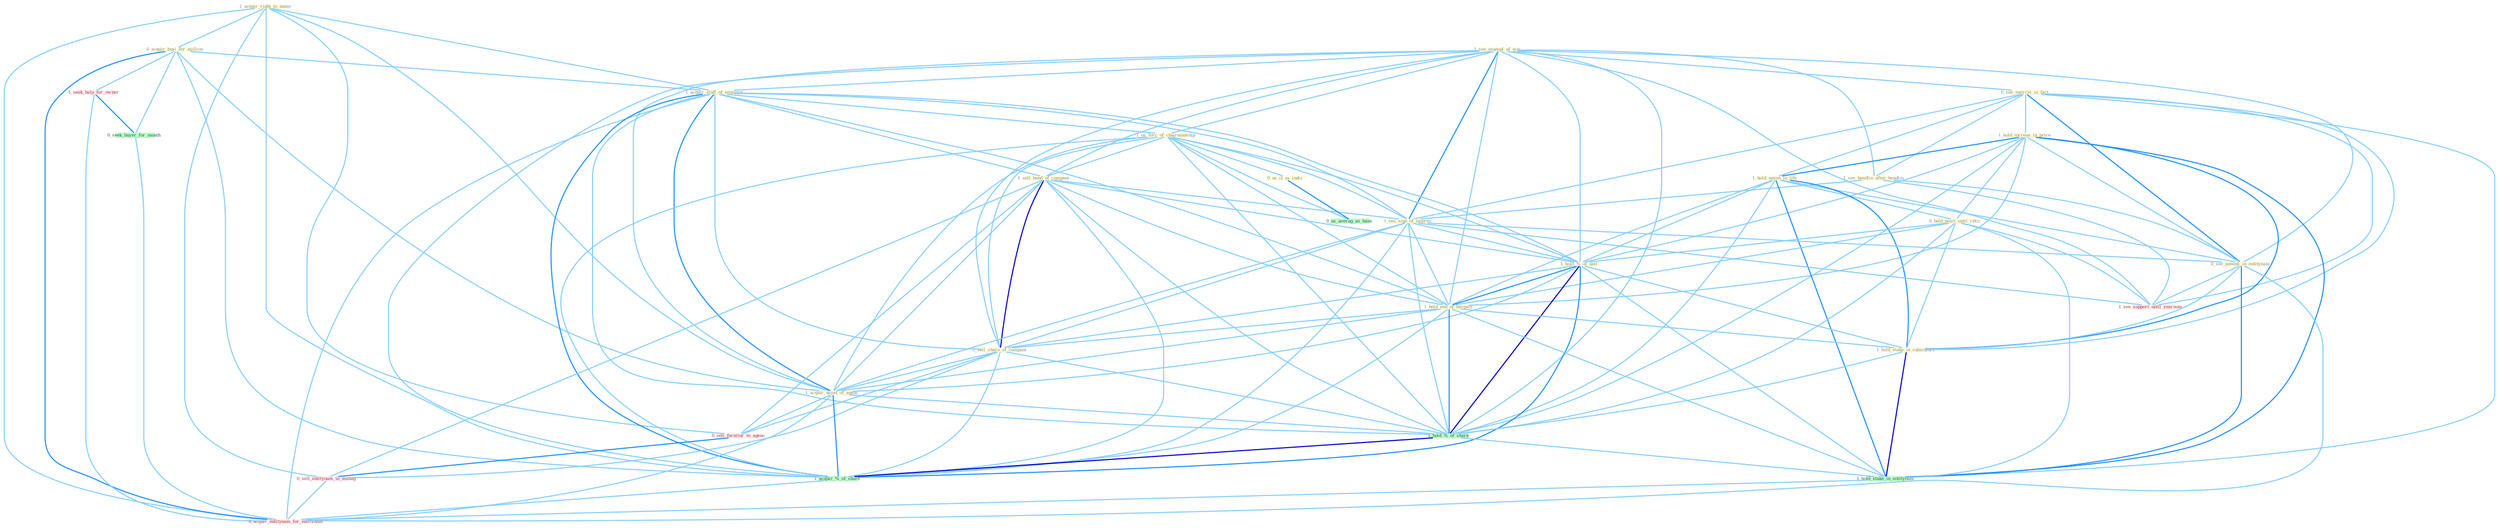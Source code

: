 Graph G{ 
    node
    [shape=polygon,style=filled,width=.5,height=.06,color="#BDFCC9",fixedsize=true,fontsize=4,
    fontcolor="#2f4f4f"];
    {node
    [color="#ffffe0", fontcolor="#8b7d6b"] "1_acquir_right_to_name " "1_see_exampl_of_wai " "0_acquir_busi_for_million " "0_see_exercis_in_fact " "1_acquir_staff_of_employe " "1_see_headlin_after_headlin " "1_us_forc_of_chairmanship " "1_sell_bond_of_compani " "1_hold_increas_in_price " "1_hold_anyon_in_life " "1_see_sign_of_improv " "0_see_potenti_in_entitynam " "0_hold_posit_until_retir " "1_hold_%_of_unit " "1_hold_end_of_bargain " "1_sell_share_of_compani " "0_us_it_as_indic " "1_acquir_asset_of_agenc " "1_hold_stake_in_subsidiari "}
{node [color="#fff0f5", fontcolor="#b22222"] "1_seek_help_for_owner " "1_see_support_until_yearnum " "0_sell_furnitur_to_agenc " "0_sell_entitynam_to_manag " "0_acquir_entitynam_for_entitynam "}
edge [color="#B0E2FF"];

	"1_acquir_right_to_name " -- "0_acquir_busi_for_million " [w="1", color="#87cefa" ];
	"1_acquir_right_to_name " -- "1_acquir_staff_of_employe " [w="1", color="#87cefa" ];
	"1_acquir_right_to_name " -- "1_acquir_asset_of_agenc " [w="1", color="#87cefa" ];
	"1_acquir_right_to_name " -- "1_acquir_%_of_share " [w="1", color="#87cefa" ];
	"1_acquir_right_to_name " -- "0_sell_furnitur_to_agenc " [w="1", color="#87cefa" ];
	"1_acquir_right_to_name " -- "0_sell_entitynam_to_manag " [w="1", color="#87cefa" ];
	"1_acquir_right_to_name " -- "0_acquir_entitynam_for_entitynam " [w="1", color="#87cefa" ];
	"1_see_exampl_of_wai " -- "0_see_exercis_in_fact " [w="1", color="#87cefa" ];
	"1_see_exampl_of_wai " -- "1_acquir_staff_of_employe " [w="1", color="#87cefa" ];
	"1_see_exampl_of_wai " -- "1_see_headlin_after_headlin " [w="1", color="#87cefa" ];
	"1_see_exampl_of_wai " -- "1_us_forc_of_chairmanship " [w="1", color="#87cefa" ];
	"1_see_exampl_of_wai " -- "1_sell_bond_of_compani " [w="1", color="#87cefa" ];
	"1_see_exampl_of_wai " -- "1_see_sign_of_improv " [w="2", color="#1e90ff" , len=0.8];
	"1_see_exampl_of_wai " -- "0_see_potenti_in_entitynam " [w="1", color="#87cefa" ];
	"1_see_exampl_of_wai " -- "1_hold_%_of_unit " [w="1", color="#87cefa" ];
	"1_see_exampl_of_wai " -- "1_hold_end_of_bargain " [w="1", color="#87cefa" ];
	"1_see_exampl_of_wai " -- "1_sell_share_of_compani " [w="1", color="#87cefa" ];
	"1_see_exampl_of_wai " -- "1_acquir_asset_of_agenc " [w="1", color="#87cefa" ];
	"1_see_exampl_of_wai " -- "1_hold_%_of_share " [w="1", color="#87cefa" ];
	"1_see_exampl_of_wai " -- "1_acquir_%_of_share " [w="1", color="#87cefa" ];
	"1_see_exampl_of_wai " -- "1_see_support_until_yearnum " [w="1", color="#87cefa" ];
	"0_acquir_busi_for_million " -- "1_acquir_staff_of_employe " [w="1", color="#87cefa" ];
	"0_acquir_busi_for_million " -- "1_acquir_asset_of_agenc " [w="1", color="#87cefa" ];
	"0_acquir_busi_for_million " -- "1_seek_help_for_owner " [w="1", color="#87cefa" ];
	"0_acquir_busi_for_million " -- "0_seek_buyer_for_month " [w="1", color="#87cefa" ];
	"0_acquir_busi_for_million " -- "1_acquir_%_of_share " [w="1", color="#87cefa" ];
	"0_acquir_busi_for_million " -- "0_acquir_entitynam_for_entitynam " [w="2", color="#1e90ff" , len=0.8];
	"0_see_exercis_in_fact " -- "1_see_headlin_after_headlin " [w="1", color="#87cefa" ];
	"0_see_exercis_in_fact " -- "1_hold_increas_in_price " [w="1", color="#87cefa" ];
	"0_see_exercis_in_fact " -- "1_hold_anyon_in_life " [w="1", color="#87cefa" ];
	"0_see_exercis_in_fact " -- "1_see_sign_of_improv " [w="1", color="#87cefa" ];
	"0_see_exercis_in_fact " -- "0_see_potenti_in_entitynam " [w="2", color="#1e90ff" , len=0.8];
	"0_see_exercis_in_fact " -- "1_hold_stake_in_subsidiari " [w="1", color="#87cefa" ];
	"0_see_exercis_in_fact " -- "1_hold_stake_in_entitynam " [w="1", color="#87cefa" ];
	"0_see_exercis_in_fact " -- "1_see_support_until_yearnum " [w="1", color="#87cefa" ];
	"1_acquir_staff_of_employe " -- "1_us_forc_of_chairmanship " [w="1", color="#87cefa" ];
	"1_acquir_staff_of_employe " -- "1_sell_bond_of_compani " [w="1", color="#87cefa" ];
	"1_acquir_staff_of_employe " -- "1_see_sign_of_improv " [w="1", color="#87cefa" ];
	"1_acquir_staff_of_employe " -- "1_hold_%_of_unit " [w="1", color="#87cefa" ];
	"1_acquir_staff_of_employe " -- "1_hold_end_of_bargain " [w="1", color="#87cefa" ];
	"1_acquir_staff_of_employe " -- "1_sell_share_of_compani " [w="1", color="#87cefa" ];
	"1_acquir_staff_of_employe " -- "1_acquir_asset_of_agenc " [w="2", color="#1e90ff" , len=0.8];
	"1_acquir_staff_of_employe " -- "1_hold_%_of_share " [w="1", color="#87cefa" ];
	"1_acquir_staff_of_employe " -- "1_acquir_%_of_share " [w="2", color="#1e90ff" , len=0.8];
	"1_acquir_staff_of_employe " -- "0_acquir_entitynam_for_entitynam " [w="1", color="#87cefa" ];
	"1_see_headlin_after_headlin " -- "1_see_sign_of_improv " [w="1", color="#87cefa" ];
	"1_see_headlin_after_headlin " -- "0_see_potenti_in_entitynam " [w="1", color="#87cefa" ];
	"1_see_headlin_after_headlin " -- "1_see_support_until_yearnum " [w="1", color="#87cefa" ];
	"1_us_forc_of_chairmanship " -- "1_sell_bond_of_compani " [w="1", color="#87cefa" ];
	"1_us_forc_of_chairmanship " -- "1_see_sign_of_improv " [w="1", color="#87cefa" ];
	"1_us_forc_of_chairmanship " -- "1_hold_%_of_unit " [w="1", color="#87cefa" ];
	"1_us_forc_of_chairmanship " -- "1_hold_end_of_bargain " [w="1", color="#87cefa" ];
	"1_us_forc_of_chairmanship " -- "1_sell_share_of_compani " [w="1", color="#87cefa" ];
	"1_us_forc_of_chairmanship " -- "0_us_it_as_indic " [w="1", color="#87cefa" ];
	"1_us_forc_of_chairmanship " -- "1_acquir_asset_of_agenc " [w="1", color="#87cefa" ];
	"1_us_forc_of_chairmanship " -- "1_hold_%_of_share " [w="1", color="#87cefa" ];
	"1_us_forc_of_chairmanship " -- "1_acquir_%_of_share " [w="1", color="#87cefa" ];
	"1_us_forc_of_chairmanship " -- "0_us_averag_as_base " [w="1", color="#87cefa" ];
	"1_sell_bond_of_compani " -- "1_see_sign_of_improv " [w="1", color="#87cefa" ];
	"1_sell_bond_of_compani " -- "1_hold_%_of_unit " [w="1", color="#87cefa" ];
	"1_sell_bond_of_compani " -- "1_hold_end_of_bargain " [w="1", color="#87cefa" ];
	"1_sell_bond_of_compani " -- "1_sell_share_of_compani " [w="3", color="#0000cd" , len=0.6];
	"1_sell_bond_of_compani " -- "1_acquir_asset_of_agenc " [w="1", color="#87cefa" ];
	"1_sell_bond_of_compani " -- "1_hold_%_of_share " [w="1", color="#87cefa" ];
	"1_sell_bond_of_compani " -- "1_acquir_%_of_share " [w="1", color="#87cefa" ];
	"1_sell_bond_of_compani " -- "0_sell_furnitur_to_agenc " [w="1", color="#87cefa" ];
	"1_sell_bond_of_compani " -- "0_sell_entitynam_to_manag " [w="1", color="#87cefa" ];
	"1_hold_increas_in_price " -- "1_hold_anyon_in_life " [w="2", color="#1e90ff" , len=0.8];
	"1_hold_increas_in_price " -- "0_see_potenti_in_entitynam " [w="1", color="#87cefa" ];
	"1_hold_increas_in_price " -- "0_hold_posit_until_retir " [w="1", color="#87cefa" ];
	"1_hold_increas_in_price " -- "1_hold_%_of_unit " [w="1", color="#87cefa" ];
	"1_hold_increas_in_price " -- "1_hold_end_of_bargain " [w="1", color="#87cefa" ];
	"1_hold_increas_in_price " -- "1_hold_stake_in_subsidiari " [w="2", color="#1e90ff" , len=0.8];
	"1_hold_increas_in_price " -- "1_hold_%_of_share " [w="1", color="#87cefa" ];
	"1_hold_increas_in_price " -- "1_hold_stake_in_entitynam " [w="2", color="#1e90ff" , len=0.8];
	"1_hold_anyon_in_life " -- "0_see_potenti_in_entitynam " [w="1", color="#87cefa" ];
	"1_hold_anyon_in_life " -- "0_hold_posit_until_retir " [w="1", color="#87cefa" ];
	"1_hold_anyon_in_life " -- "1_hold_%_of_unit " [w="1", color="#87cefa" ];
	"1_hold_anyon_in_life " -- "1_hold_end_of_bargain " [w="1", color="#87cefa" ];
	"1_hold_anyon_in_life " -- "1_hold_stake_in_subsidiari " [w="2", color="#1e90ff" , len=0.8];
	"1_hold_anyon_in_life " -- "1_hold_%_of_share " [w="1", color="#87cefa" ];
	"1_hold_anyon_in_life " -- "1_hold_stake_in_entitynam " [w="2", color="#1e90ff" , len=0.8];
	"1_see_sign_of_improv " -- "0_see_potenti_in_entitynam " [w="1", color="#87cefa" ];
	"1_see_sign_of_improv " -- "1_hold_%_of_unit " [w="1", color="#87cefa" ];
	"1_see_sign_of_improv " -- "1_hold_end_of_bargain " [w="1", color="#87cefa" ];
	"1_see_sign_of_improv " -- "1_sell_share_of_compani " [w="1", color="#87cefa" ];
	"1_see_sign_of_improv " -- "1_acquir_asset_of_agenc " [w="1", color="#87cefa" ];
	"1_see_sign_of_improv " -- "1_hold_%_of_share " [w="1", color="#87cefa" ];
	"1_see_sign_of_improv " -- "1_acquir_%_of_share " [w="1", color="#87cefa" ];
	"1_see_sign_of_improv " -- "1_see_support_until_yearnum " [w="1", color="#87cefa" ];
	"0_see_potenti_in_entitynam " -- "1_hold_stake_in_subsidiari " [w="1", color="#87cefa" ];
	"0_see_potenti_in_entitynam " -- "1_hold_stake_in_entitynam " [w="2", color="#1e90ff" , len=0.8];
	"0_see_potenti_in_entitynam " -- "1_see_support_until_yearnum " [w="1", color="#87cefa" ];
	"0_see_potenti_in_entitynam " -- "0_acquir_entitynam_for_entitynam " [w="1", color="#87cefa" ];
	"0_hold_posit_until_retir " -- "1_hold_%_of_unit " [w="1", color="#87cefa" ];
	"0_hold_posit_until_retir " -- "1_hold_end_of_bargain " [w="1", color="#87cefa" ];
	"0_hold_posit_until_retir " -- "1_hold_stake_in_subsidiari " [w="1", color="#87cefa" ];
	"0_hold_posit_until_retir " -- "1_hold_%_of_share " [w="1", color="#87cefa" ];
	"0_hold_posit_until_retir " -- "1_hold_stake_in_entitynam " [w="1", color="#87cefa" ];
	"0_hold_posit_until_retir " -- "1_see_support_until_yearnum " [w="1", color="#87cefa" ];
	"1_hold_%_of_unit " -- "1_hold_end_of_bargain " [w="2", color="#1e90ff" , len=0.8];
	"1_hold_%_of_unit " -- "1_sell_share_of_compani " [w="1", color="#87cefa" ];
	"1_hold_%_of_unit " -- "1_acquir_asset_of_agenc " [w="1", color="#87cefa" ];
	"1_hold_%_of_unit " -- "1_hold_stake_in_subsidiari " [w="1", color="#87cefa" ];
	"1_hold_%_of_unit " -- "1_hold_%_of_share " [w="3", color="#0000cd" , len=0.6];
	"1_hold_%_of_unit " -- "1_hold_stake_in_entitynam " [w="1", color="#87cefa" ];
	"1_hold_%_of_unit " -- "1_acquir_%_of_share " [w="2", color="#1e90ff" , len=0.8];
	"1_hold_end_of_bargain " -- "1_sell_share_of_compani " [w="1", color="#87cefa" ];
	"1_hold_end_of_bargain " -- "1_acquir_asset_of_agenc " [w="1", color="#87cefa" ];
	"1_hold_end_of_bargain " -- "1_hold_stake_in_subsidiari " [w="1", color="#87cefa" ];
	"1_hold_end_of_bargain " -- "1_hold_%_of_share " [w="2", color="#1e90ff" , len=0.8];
	"1_hold_end_of_bargain " -- "1_hold_stake_in_entitynam " [w="1", color="#87cefa" ];
	"1_hold_end_of_bargain " -- "1_acquir_%_of_share " [w="1", color="#87cefa" ];
	"1_sell_share_of_compani " -- "1_acquir_asset_of_agenc " [w="1", color="#87cefa" ];
	"1_sell_share_of_compani " -- "1_hold_%_of_share " [w="1", color="#87cefa" ];
	"1_sell_share_of_compani " -- "1_acquir_%_of_share " [w="1", color="#87cefa" ];
	"1_sell_share_of_compani " -- "0_sell_furnitur_to_agenc " [w="1", color="#87cefa" ];
	"1_sell_share_of_compani " -- "0_sell_entitynam_to_manag " [w="1", color="#87cefa" ];
	"0_us_it_as_indic " -- "0_us_averag_as_base " [w="2", color="#1e90ff" , len=0.8];
	"1_acquir_asset_of_agenc " -- "1_hold_%_of_share " [w="1", color="#87cefa" ];
	"1_acquir_asset_of_agenc " -- "1_acquir_%_of_share " [w="2", color="#1e90ff" , len=0.8];
	"1_acquir_asset_of_agenc " -- "0_sell_furnitur_to_agenc " [w="1", color="#87cefa" ];
	"1_acquir_asset_of_agenc " -- "0_acquir_entitynam_for_entitynam " [w="1", color="#87cefa" ];
	"1_hold_stake_in_subsidiari " -- "1_hold_%_of_share " [w="1", color="#87cefa" ];
	"1_hold_stake_in_subsidiari " -- "1_hold_stake_in_entitynam " [w="3", color="#0000cd" , len=0.6];
	"1_hold_%_of_share " -- "1_hold_stake_in_entitynam " [w="1", color="#87cefa" ];
	"1_hold_%_of_share " -- "1_acquir_%_of_share " [w="3", color="#0000cd" , len=0.6];
	"1_hold_stake_in_entitynam " -- "0_acquir_entitynam_for_entitynam " [w="1", color="#87cefa" ];
	"1_seek_help_for_owner " -- "0_seek_buyer_for_month " [w="2", color="#1e90ff" , len=0.8];
	"1_seek_help_for_owner " -- "0_acquir_entitynam_for_entitynam " [w="1", color="#87cefa" ];
	"0_seek_buyer_for_month " -- "0_acquir_entitynam_for_entitynam " [w="1", color="#87cefa" ];
	"1_acquir_%_of_share " -- "0_acquir_entitynam_for_entitynam " [w="1", color="#87cefa" ];
	"0_sell_furnitur_to_agenc " -- "0_sell_entitynam_to_manag " [w="2", color="#1e90ff" , len=0.8];
	"0_sell_entitynam_to_manag " -- "0_acquir_entitynam_for_entitynam " [w="1", color="#87cefa" ];
}